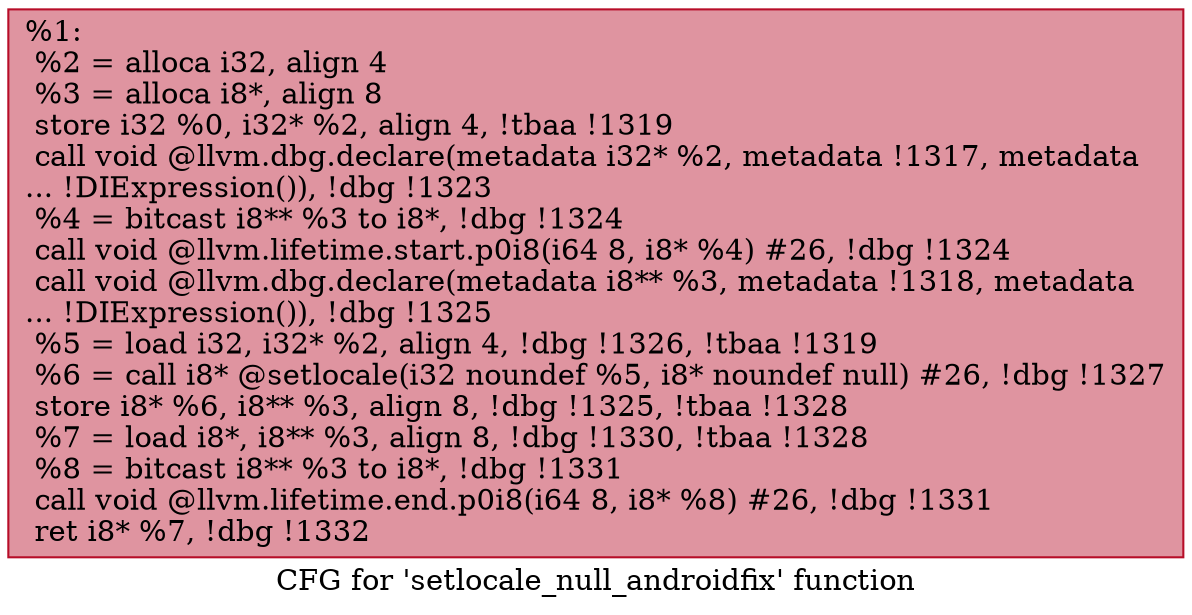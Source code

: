 digraph "CFG for 'setlocale_null_androidfix' function" {
	label="CFG for 'setlocale_null_androidfix' function";

	Node0x12b5b90 [shape=record,color="#b70d28ff", style=filled, fillcolor="#b70d2870",label="{%1:\l  %2 = alloca i32, align 4\l  %3 = alloca i8*, align 8\l  store i32 %0, i32* %2, align 4, !tbaa !1319\l  call void @llvm.dbg.declare(metadata i32* %2, metadata !1317, metadata\l... !DIExpression()), !dbg !1323\l  %4 = bitcast i8** %3 to i8*, !dbg !1324\l  call void @llvm.lifetime.start.p0i8(i64 8, i8* %4) #26, !dbg !1324\l  call void @llvm.dbg.declare(metadata i8** %3, metadata !1318, metadata\l... !DIExpression()), !dbg !1325\l  %5 = load i32, i32* %2, align 4, !dbg !1326, !tbaa !1319\l  %6 = call i8* @setlocale(i32 noundef %5, i8* noundef null) #26, !dbg !1327\l  store i8* %6, i8** %3, align 8, !dbg !1325, !tbaa !1328\l  %7 = load i8*, i8** %3, align 8, !dbg !1330, !tbaa !1328\l  %8 = bitcast i8** %3 to i8*, !dbg !1331\l  call void @llvm.lifetime.end.p0i8(i64 8, i8* %8) #26, !dbg !1331\l  ret i8* %7, !dbg !1332\l}"];
}
